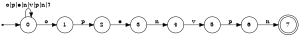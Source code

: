 digraph finite_state_machine {
    rankdir=LR;
    size="2,5"

    node [shape = doublecircle]; 7;
    node [shape = point ]; qi

    node [shape = circle];
    qi -> 0;
    0  -> 0 [ label = "o|p|e|n|v|p|n|?" ];
    0  -> 1 [ label = "o" ];
    1  -> 2 [ label = "p" ];
    2  -> 3 [ label = "e" ];
    3  -> 4 [ label = "n" ];
    4  -> 5 [ label = "v" ];
    5  -> 6 [ label = "p" ];
    6  -> 7 [ label = "n" ];
}
